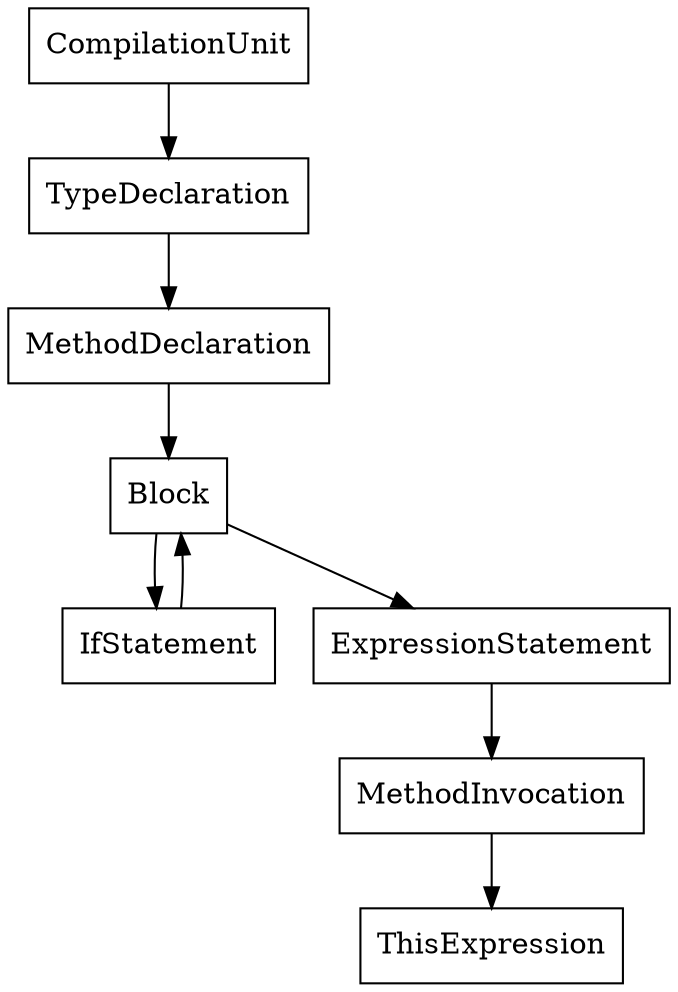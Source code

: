 Digraph {
//eps output: dot -Teps hogehoge.dot -o hogehoge.eps
//png output: dot -Tpng hogehoge.dot -o hogehoge.png

graph [
// graph setting
// rankdir = LR, // landscape on
dpi = 150,
charset = "UTF-8",
fontcolor = white,
layout = dot
];

node [
shape = box,
//fontsize = 18
];

// node define
1 [label="ExpressionStatement"]
8 [label="IfStatement"]
9 [label="ThisExpression"]
21 [label="Block"]
30 [label="MethodDeclaration"]
32 [label="TypeDeclaration"]
35 [label="MethodInvocation"]
57 [label="CompilationUnit"]



// edge define
32 -> 30
35 -> 9
57 -> 32
8 -> 21
21 -> 1
30 -> 21
21 -> 8
1 -> 35


}